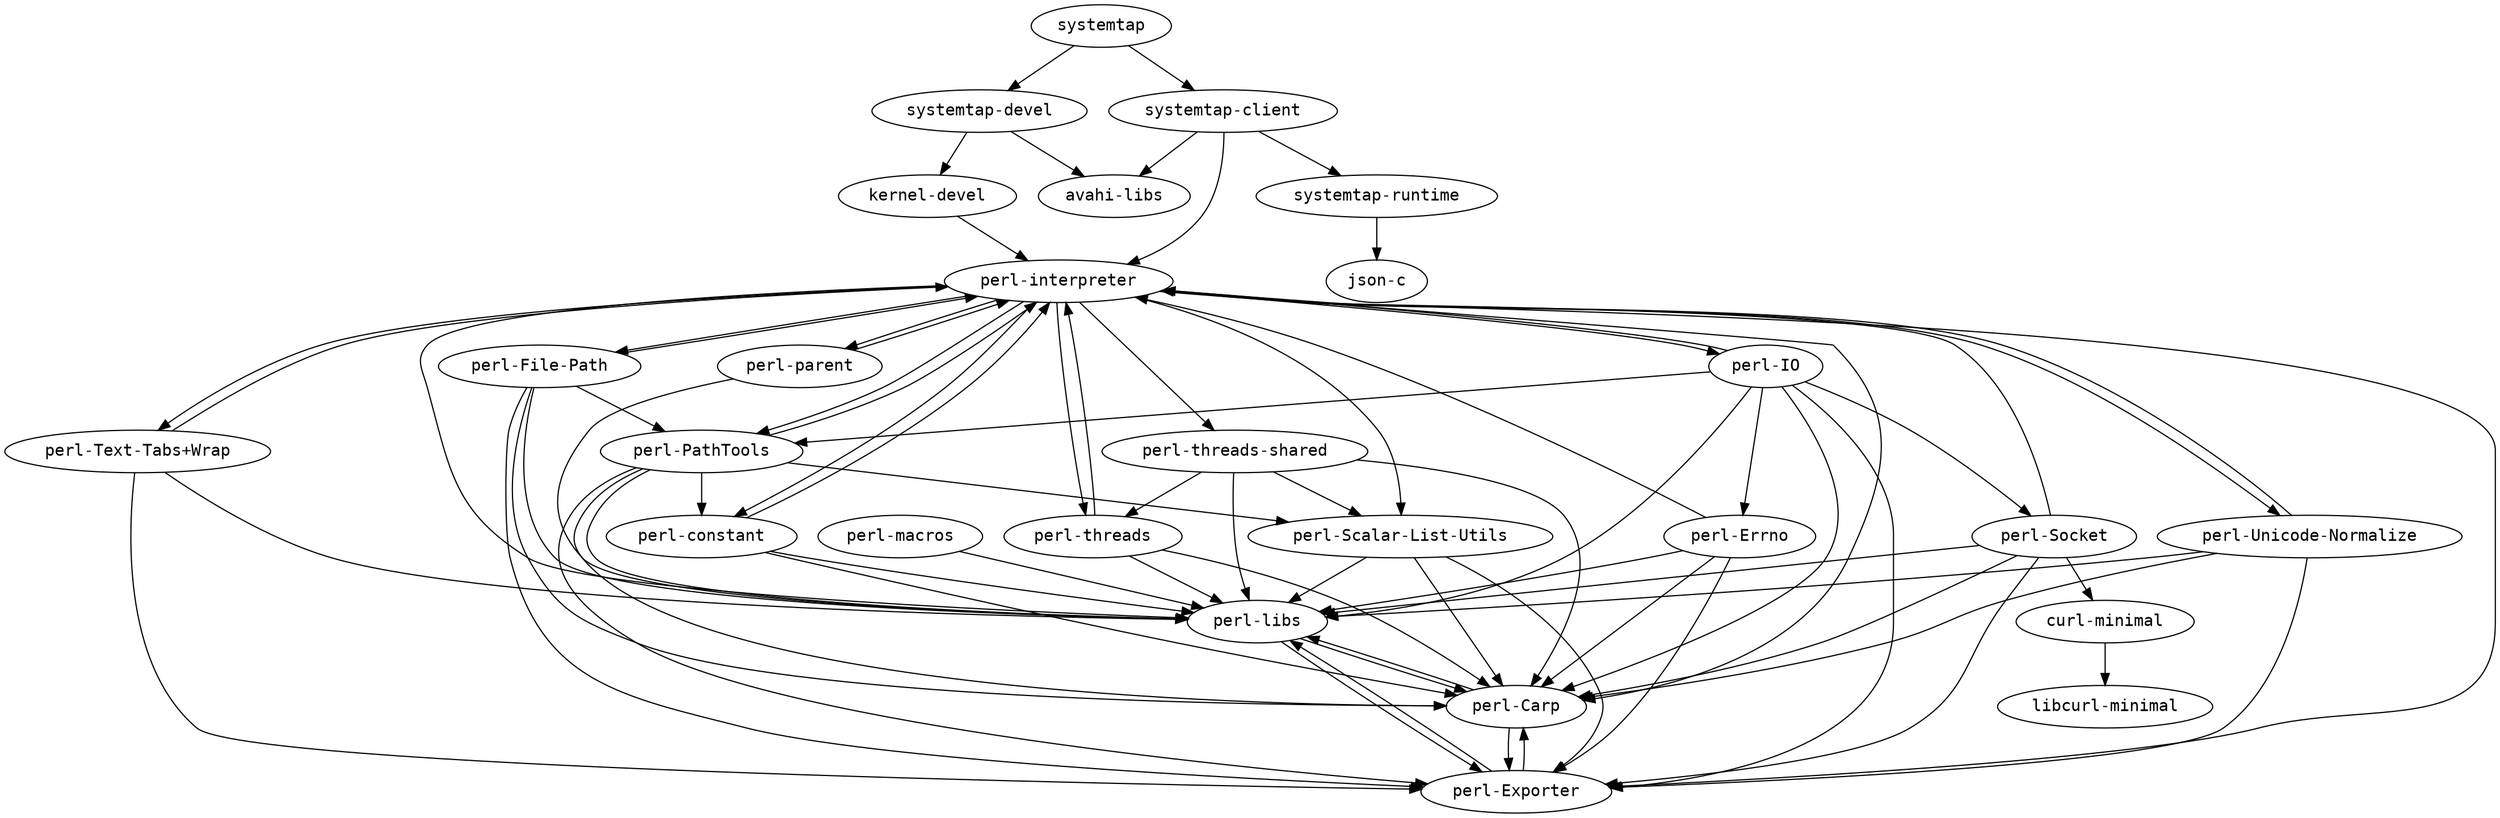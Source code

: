 strict digraph G {
node [fontname=monospace];
  "systemtap" -> "systemtap-devel";
  "systemtap" -> "systemtap-client";
  "systemtap-client" -> "perl-interpreter";
  "systemtap-client" -> "avahi-libs";
  "systemtap-client" -> "avahi-libs";
  "systemtap-client" -> "systemtap-runtime";
  "systemtap-devel" -> "avahi-libs";
  "systemtap-devel" -> "avahi-libs";
  "systemtap-devel" -> "kernel-devel";
  "perl-interpreter" -> "perl-libs";
  "perl-interpreter" -> "perl-libs";
  "perl-interpreter" -> "perl-libs";
  "perl-interpreter" -> "perl-Carp";
  "perl-interpreter" -> "perl-Exporter";
  "perl-interpreter" -> "perl-constant";
  "perl-interpreter" -> "perl-libs";
  "perl-interpreter" -> "perl-PathTools";
  "perl-interpreter" -> "perl-PathTools";
  "perl-interpreter" -> "perl-File-Path";
  "perl-interpreter" -> "perl-libs";
  "perl-interpreter" -> "perl-IO";
  "perl-interpreter" -> "perl-parent";
  "perl-interpreter" -> "perl-libs";
  "perl-interpreter" -> "perl-PathTools";
  "perl-interpreter" -> "perl-libs";
  "perl-interpreter" -> "perl-Text-Tabs+Wrap";
  "perl-interpreter" -> "perl-libs";
  "perl-interpreter" -> "perl-threads";
  "perl-interpreter" -> "perl-threads-shared";
  "perl-interpreter" -> "perl-Text-Tabs+Wrap";
  "perl-interpreter" -> "perl-Unicode-Normalize";
  "perl-interpreter" -> "perl-libs";
  "perl-interpreter" -> "perl-libs";
  "perl-interpreter" -> "perl-libs";
  "perl-interpreter" -> "perl-libs";
  "perl-interpreter" -> "perl-libs";
  "perl-interpreter" -> "perl-libs";
  "perl-interpreter" -> "perl-libs";
  "perl-interpreter" -> "perl-libs";
  "perl-interpreter" -> "perl-Scalar-List-Utils";
  "perl-interpreter" -> "perl-libs";
  "perl-interpreter" -> "perl-libs";
  "perl-interpreter" -> "perl-libs";
  "perl-interpreter" -> "perl-libs";
  "perl-interpreter" -> "perl-libs";
  "systemtap-runtime" -> "json-c";
  "perl-Carp" -> "perl-libs";
  "perl-Carp" -> "perl-libs";
  "perl-Carp" -> "perl-libs";
  "perl-Carp" -> "perl-Exporter";
  "perl-Exporter" -> "perl-libs";
  "perl-Exporter" -> "perl-libs";
  "perl-Exporter" -> "perl-libs";
  "perl-Exporter" -> "perl-libs";
  "perl-Exporter" -> "perl-Carp";
  "perl-File-Path" -> "perl-libs";
  "perl-File-Path" -> "perl-libs";
  "perl-File-Path" -> "perl-Carp";
  "perl-File-Path" -> "perl-Exporter";
  "perl-File-Path" -> "perl-interpreter";
  "perl-File-Path" -> "perl-PathTools";
  "perl-File-Path" -> "perl-interpreter";
  "perl-File-Path" -> "perl-PathTools";
  "perl-File-Path" -> "perl-libs";
  "perl-IO" -> "perl-libs";
  "perl-IO" -> "perl-libs";
  "perl-IO" -> "perl-libs";
  "perl-IO" -> "perl-Carp";
  "perl-IO" -> "perl-Exporter";
  "perl-IO" -> "perl-interpreter";
  "perl-IO" -> "perl-libs";
  "perl-IO" -> "perl-PathTools";
  "perl-IO" -> "perl-interpreter";
  "perl-IO" -> "perl-libs";
  "perl-IO" -> "perl-interpreter";
  "perl-IO" -> "perl-Errno";
  "perl-IO" -> "perl-interpreter";
  "perl-IO" -> "perl-interpreter";
  "perl-IO" -> "perl-interpreter";
  "perl-IO" -> "perl-interpreter";
  "perl-IO" -> "perl-libs";
  "perl-IO" -> "perl-Socket";
  "perl-PathTools" -> "perl-libs";
  "perl-PathTools" -> "perl-libs";
  "perl-PathTools" -> "perl-Carp";
  "perl-PathTools" -> "perl-Exporter";
  "perl-PathTools" -> "perl-interpreter";
  "perl-PathTools" -> "perl-constant";
  "perl-PathTools" -> "perl-Scalar-List-Utils";
  "perl-PathTools" -> "perl-libs";
  "perl-Scalar-List-Utils" -> "perl-libs";
  "perl-Scalar-List-Utils" -> "perl-libs";
  "perl-Scalar-List-Utils" -> "perl-libs";
  "perl-Scalar-List-Utils" -> "perl-Carp";
  "perl-Scalar-List-Utils" -> "perl-Exporter";
  "perl-Scalar-List-Utils" -> "perl-libs";
  "perl-Scalar-List-Utils" -> "perl-libs";
  "perl-Text-Tabs+Wrap" -> "perl-libs";
  "perl-Text-Tabs+Wrap" -> "perl-libs";
  "perl-Text-Tabs+Wrap" -> "perl-Exporter";
  "perl-Text-Tabs+Wrap" -> "perl-interpreter";
  "perl-Text-Tabs+Wrap" -> "perl-interpreter";
  "perl-Text-Tabs+Wrap" -> "perl-libs";
  "perl-Text-Tabs+Wrap" -> "perl-libs";
  "perl-Unicode-Normalize" -> "perl-libs";
  "perl-Unicode-Normalize" -> "perl-libs";
  "perl-Unicode-Normalize" -> "perl-libs";
  "perl-Unicode-Normalize" -> "perl-Carp";
  "perl-Unicode-Normalize" -> "perl-Exporter";
  "perl-Unicode-Normalize" -> "perl-libs";
  "perl-Unicode-Normalize" -> "perl-interpreter";
  "perl-Unicode-Normalize" -> "perl-libs";
  "perl-constant" -> "perl-libs";
  "perl-constant" -> "perl-libs";
  "perl-constant" -> "perl-Carp";
  "perl-constant" -> "perl-interpreter";
  "perl-constant" -> "perl-libs";
  "perl-libs" -> "perl-Carp";
  "perl-libs" -> "perl-Exporter";
  "perl-macros" -> "perl-libs";
  "perl-parent" -> "perl-libs";
  "perl-parent" -> "perl-libs";
  "perl-parent" -> "perl-interpreter";
  "perl-threads" -> "perl-libs";
  "perl-threads" -> "perl-libs";
  "perl-threads" -> "perl-libs";
  "perl-threads" -> "perl-Carp";
  "perl-threads" -> "perl-libs";
  "perl-threads" -> "perl-interpreter";
  "perl-threads" -> "perl-interpreter";
  "perl-threads" -> "perl-libs";
  "perl-threads" -> "perl-libs";
  "perl-threads-shared" -> "perl-libs";
  "perl-threads-shared" -> "perl-libs";
  "perl-threads-shared" -> "perl-libs";
  "perl-threads-shared" -> "perl-Carp";
  "perl-threads-shared" -> "perl-Scalar-List-Utils";
  "perl-threads-shared" -> "perl-libs";
  "perl-threads-shared" -> "perl-libs";
  "perl-threads-shared" -> "perl-libs";
  "perl-threads-shared" -> "perl-threads";
  "perl-Errno" -> "perl-libs";
  "perl-Errno" -> "perl-libs";
  "perl-Errno" -> "perl-Carp";
  "perl-Errno" -> "perl-Exporter";
  "perl-Errno" -> "perl-interpreter";
  "perl-Errno" -> "perl-libs";
  "perl-Socket" -> "perl-libs";
  "perl-Socket" -> "perl-libs";
  "perl-Socket" -> "perl-Carp";
  "perl-Socket" -> "perl-Exporter";
  "perl-Socket" -> "perl-libs";
  "perl-Socket" -> "perl-libs";
  "perl-Socket" -> "perl-interpreter";
  "perl-Socket" -> "curl-minimal";
  "kernel-devel" -> "perl-interpreter";
  "curl-minimal" -> "libcurl-minimal";
  "curl-minimal" -> "libcurl-minimal";
}
